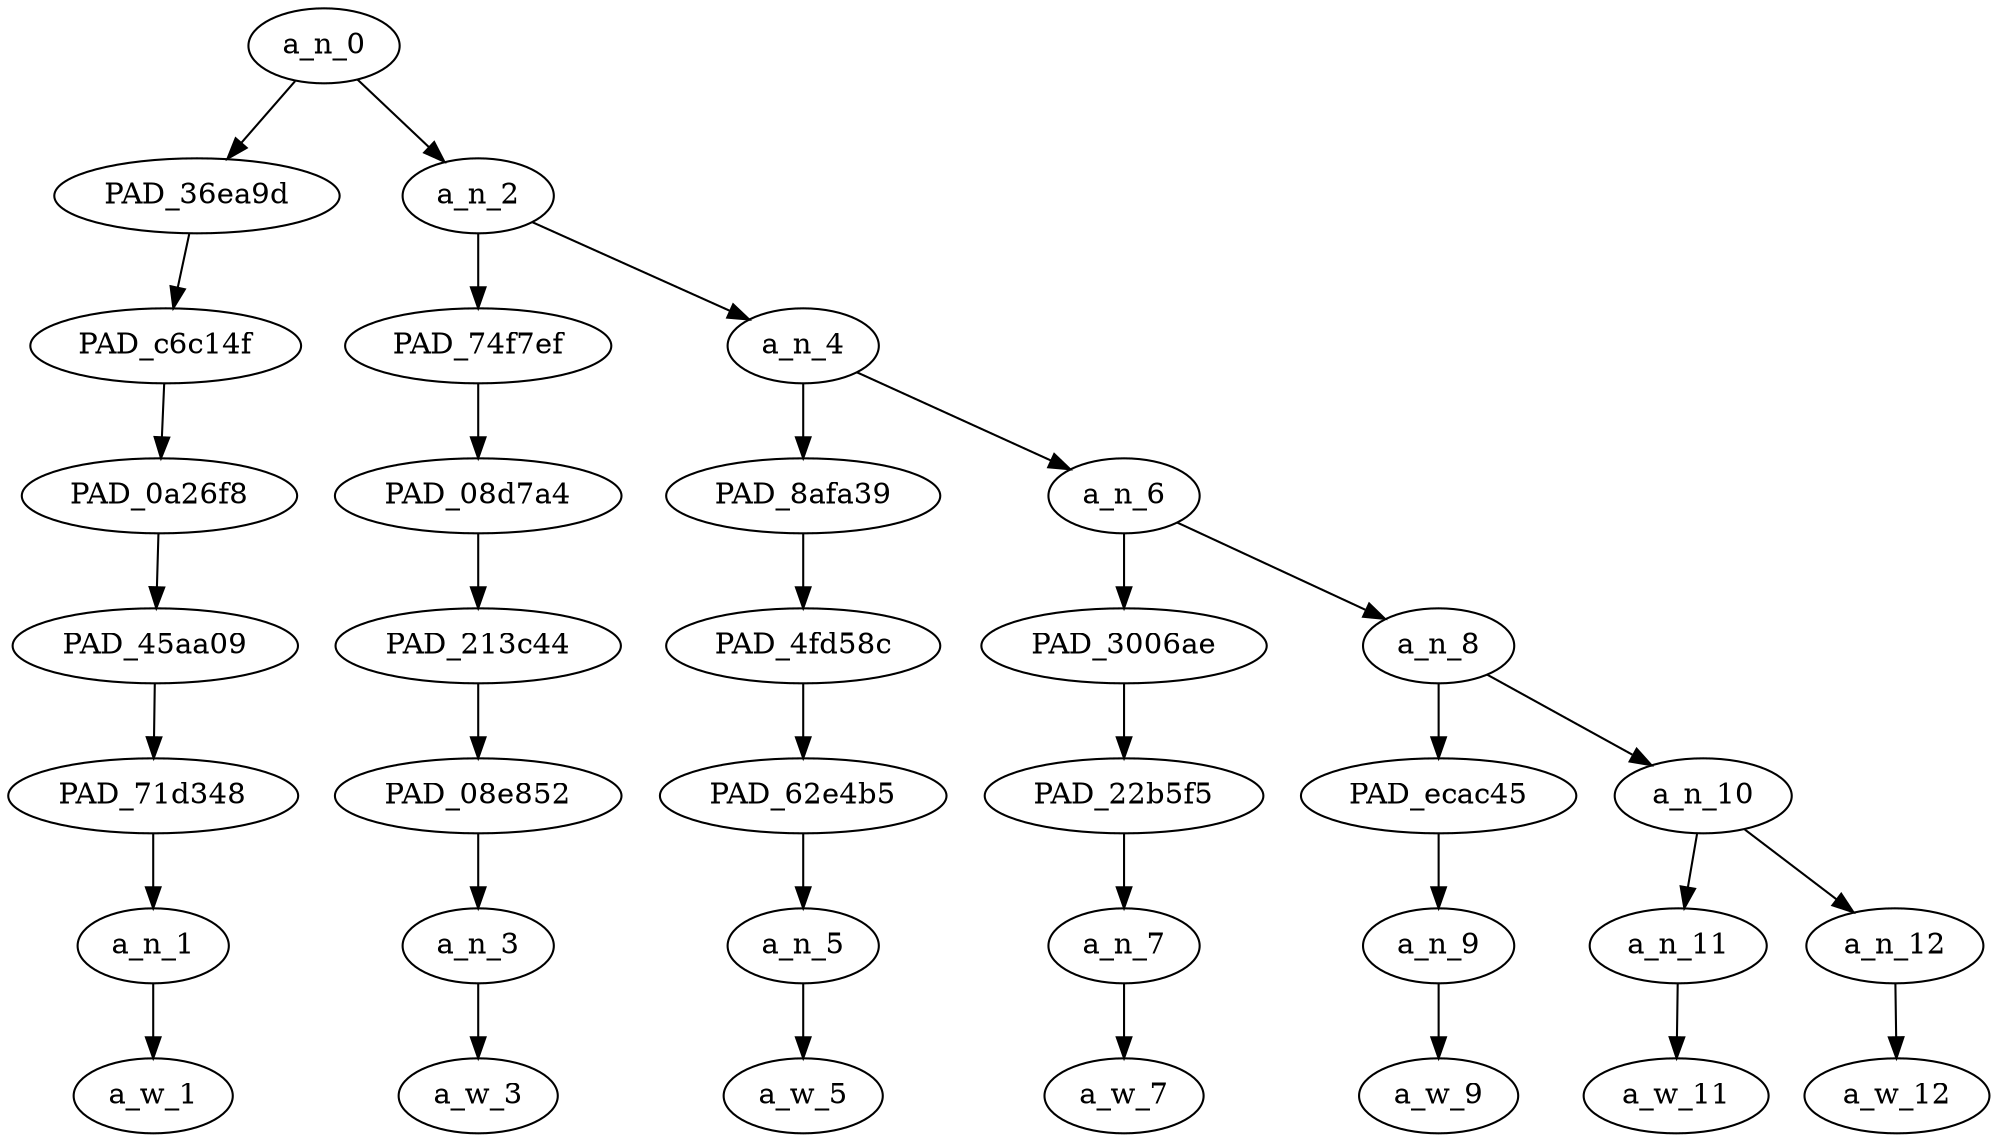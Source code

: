 strict digraph "" {
	a_n_0	[div_dir=1,
		index=0,
		level=7,
		pos="0.984375,7!",
		text_span="[0, 1, 2, 3, 4, 5, 6]",
		value=1.00000000];
	PAD_36ea9d	[div_dir=1,
		index=0,
		level=6,
		pos="0.0,6!",
		text_span="[0]",
		value=0.11677251];
	a_n_0 -> PAD_36ea9d;
	a_n_2	[div_dir=1,
		index=1,
		level=6,
		pos="1.96875,6!",
		text_span="[1, 2, 3, 4, 5, 6]",
		value=0.88068249];
	a_n_0 -> a_n_2;
	PAD_c6c14f	[div_dir=1,
		index=0,
		level=5,
		pos="0.0,5!",
		text_span="[0]",
		value=0.11677251];
	PAD_36ea9d -> PAD_c6c14f;
	PAD_0a26f8	[div_dir=1,
		index=0,
		level=4,
		pos="0.0,4!",
		text_span="[0]",
		value=0.11677251];
	PAD_c6c14f -> PAD_0a26f8;
	PAD_45aa09	[div_dir=1,
		index=0,
		level=3,
		pos="0.0,3!",
		text_span="[0]",
		value=0.11677251];
	PAD_0a26f8 -> PAD_45aa09;
	PAD_71d348	[div_dir=1,
		index=0,
		level=2,
		pos="0.0,2!",
		text_span="[0]",
		value=0.11677251];
	PAD_45aa09 -> PAD_71d348;
	a_n_1	[div_dir=1,
		index=0,
		level=1,
		pos="0.0,1!",
		text_span="[0]",
		value=0.11677251];
	PAD_71d348 -> a_n_1;
	a_w_1	[div_dir=0,
		index=0,
		level=0,
		pos="0,0!",
		text_span="[0]",
		value=jews];
	a_n_1 -> a_w_1;
	PAD_74f7ef	[div_dir=-1,
		index=1,
		level=5,
		pos="1.0,5!",
		text_span="[1]",
		value=0.08975962];
	a_n_2 -> PAD_74f7ef;
	a_n_4	[div_dir=1,
		index=2,
		level=5,
		pos="2.9375,5!",
		text_span="[2, 3, 4, 5, 6]",
		value=0.78869842];
	a_n_2 -> a_n_4;
	PAD_08d7a4	[div_dir=-1,
		index=1,
		level=4,
		pos="1.0,4!",
		text_span="[1]",
		value=0.08975962];
	PAD_74f7ef -> PAD_08d7a4;
	PAD_213c44	[div_dir=-1,
		index=1,
		level=3,
		pos="1.0,3!",
		text_span="[1]",
		value=0.08975962];
	PAD_08d7a4 -> PAD_213c44;
	PAD_08e852	[div_dir=-1,
		index=1,
		level=2,
		pos="1.0,2!",
		text_span="[1]",
		value=0.08975962];
	PAD_213c44 -> PAD_08e852;
	a_n_3	[div_dir=-1,
		index=1,
		level=1,
		pos="1.0,1!",
		text_span="[1]",
		value=0.08975962];
	PAD_08e852 -> a_n_3;
	a_w_3	[div_dir=0,
		index=1,
		level=0,
		pos="1,0!",
		text_span="[1]",
		value=got];
	a_n_3 -> a_w_3;
	PAD_8afa39	[div_dir=1,
		index=2,
		level=4,
		pos="2.0,4!",
		text_span="[2]",
		value=0.14582010];
	a_n_4 -> PAD_8afa39;
	a_n_6	[div_dir=1,
		index=3,
		level=4,
		pos="3.875,4!",
		text_span="[3, 4, 5, 6]",
		value=0.64046741];
	a_n_4 -> a_n_6;
	PAD_4fd58c	[div_dir=1,
		index=2,
		level=3,
		pos="2.0,3!",
		text_span="[2]",
		value=0.14582010];
	PAD_8afa39 -> PAD_4fd58c;
	PAD_62e4b5	[div_dir=1,
		index=2,
		level=2,
		pos="2.0,2!",
		text_span="[2]",
		value=0.14582010];
	PAD_4fd58c -> PAD_62e4b5;
	a_n_5	[div_dir=1,
		index=2,
		level=1,
		pos="2.0,1!",
		text_span="[2]",
		value=0.14582010];
	PAD_62e4b5 -> a_n_5;
	a_w_5	[div_dir=0,
		index=2,
		level=0,
		pos="2,0!",
		text_span="[2]",
		value=whites];
	a_n_5 -> a_w_5;
	PAD_3006ae	[div_dir=1,
		index=3,
		level=3,
		pos="3.0,3!",
		text_span="[3]",
		value=0.13293917];
	a_n_6 -> PAD_3006ae;
	a_n_8	[div_dir=1,
		index=4,
		level=3,
		pos="4.75,3!",
		text_span="[4, 5, 6]",
		value=0.50537847];
	a_n_6 -> a_n_8;
	PAD_22b5f5	[div_dir=1,
		index=3,
		level=2,
		pos="3.0,2!",
		text_span="[3]",
		value=0.13293917];
	PAD_3006ae -> PAD_22b5f5;
	a_n_7	[div_dir=1,
		index=3,
		level=1,
		pos="3.0,1!",
		text_span="[3]",
		value=0.13293917];
	PAD_22b5f5 -> a_n_7;
	a_w_7	[div_dir=0,
		index=3,
		level=0,
		pos="3,0!",
		text_span="[3]",
		value=hooked];
	a_n_7 -> a_w_7;
	PAD_ecac45	[div_dir=1,
		index=4,
		level=2,
		pos="4.0,2!",
		text_span="[4]",
		value=0.08319912];
	a_n_8 -> PAD_ecac45;
	a_n_10	[div_dir=1,
		index=5,
		level=2,
		pos="5.5,2!",
		text_span="[5, 6]",
		value=0.42001488];
	a_n_8 -> a_n_10;
	a_n_9	[div_dir=1,
		index=4,
		level=1,
		pos="4.0,1!",
		text_span="[4]",
		value=0.08319912];
	PAD_ecac45 -> a_n_9;
	a_w_9	[div_dir=0,
		index=4,
		level=0,
		pos="4,0!",
		text_span="[4]",
		value=on];
	a_n_9 -> a_w_9;
	a_n_11	[div_dir=1,
		index=5,
		level=1,
		pos="5.0,1!",
		text_span="[5]",
		value=0.30898244];
	a_n_10 -> a_n_11;
	a_n_12	[div_dir=1,
		index=6,
		level=1,
		pos="6.0,1!",
		text_span="[6]",
		value=0.10876581];
	a_n_10 -> a_n_12;
	a_w_11	[div_dir=0,
		index=5,
		level=0,
		pos="5,0!",
		text_span="[5]",
		value=nigger];
	a_n_11 -> a_w_11;
	a_w_12	[div_dir=0,
		index=6,
		level=0,
		pos="6,0!",
		text_span="[6]",
		value=culture];
	a_n_12 -> a_w_12;
}
